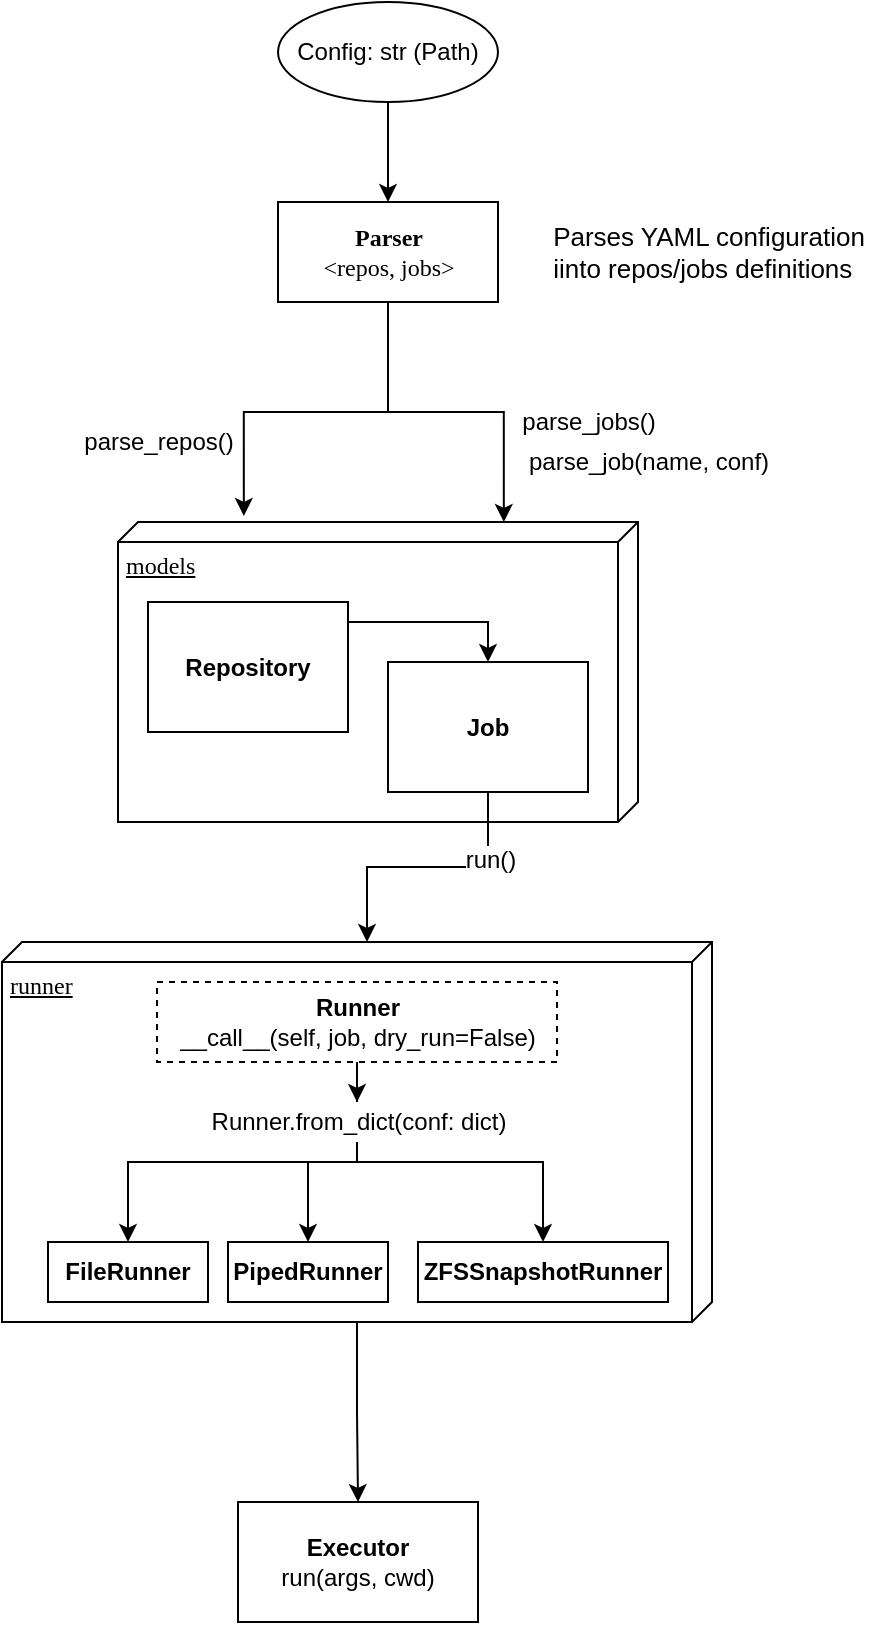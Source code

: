 <mxfile version="12.5.3" type="device"><diagram name="Page-1" id="5f0bae14-7c28-e335-631c-24af17079c00"><mxGraphModel dx="1102" dy="815" grid="1" gridSize="10" guides="1" tooltips="1" connect="1" arrows="1" fold="1" page="1" pageScale="1" pageWidth="1100" pageHeight="850" background="#ffffff" math="0" shadow="0"><root><mxCell id="0"/><mxCell id="1" parent="0"/><mxCell id="39KjOdQgxe5ScsvdUBIe-9" style="edgeStyle=orthogonalEdgeStyle;rounded=0;orthogonalLoop=1;jettySize=auto;html=1;exitX=0.5;exitY=1;exitDx=0;exitDy=0;entryX=-0.02;entryY=0.758;entryDx=0;entryDy=0;entryPerimeter=0;" parent="1" source="39KjOdQgxe5ScsvdUBIe-3" target="39KjOdQgxe5ScsvdUBIe-8" edge="1"><mxGeometry relative="1" as="geometry"/></mxCell><mxCell id="39KjOdQgxe5ScsvdUBIe-24" value="parse_repos()" style="text;html=1;align=center;verticalAlign=middle;resizable=0;points=[];labelBackgroundColor=#ffffff;" parent="39KjOdQgxe5ScsvdUBIe-9" vertex="1" connectable="0"><mxGeometry x="0.129" y="-1" relative="1" as="geometry"><mxPoint x="-69.5" y="16" as="offset"/></mxGeometry></mxCell><mxCell id="39KjOdQgxe5ScsvdUBIe-25" style="edgeStyle=orthogonalEdgeStyle;rounded=0;orthogonalLoop=1;jettySize=auto;html=1;exitX=0.5;exitY=1;exitDx=0;exitDy=0;entryX=0;entryY=0.258;entryDx=0;entryDy=0;entryPerimeter=0;" parent="1" source="39KjOdQgxe5ScsvdUBIe-3" target="39KjOdQgxe5ScsvdUBIe-8" edge="1"><mxGeometry relative="1" as="geometry"><Array as="points"><mxPoint x="473" y="285"/><mxPoint x="531" y="285"/></Array></mxGeometry></mxCell><mxCell id="39KjOdQgxe5ScsvdUBIe-26" value="parse_jobs()" style="text;html=1;align=center;verticalAlign=middle;resizable=0;points=[];labelBackgroundColor=#ffffff;" parent="39KjOdQgxe5ScsvdUBIe-25" vertex="1" connectable="0"><mxGeometry x="0.488" y="2" relative="1" as="geometry"><mxPoint x="40.02" y="-7" as="offset"/></mxGeometry></mxCell><mxCell id="39KjOdQgxe5ScsvdUBIe-27" value="parse_job(name, conf)" style="text;html=1;align=center;verticalAlign=middle;resizable=0;points=[];labelBackgroundColor=#ffffff;" parent="39KjOdQgxe5ScsvdUBIe-25" vertex="1" connectable="0"><mxGeometry x="0.786" y="-3" relative="1" as="geometry"><mxPoint x="75.05" y="-12" as="offset"/></mxGeometry></mxCell><mxCell id="39KjOdQgxe5ScsvdUBIe-3" value="&lt;b&gt;Parser&lt;/b&gt;&lt;br&gt;&amp;lt;repos, jobs&amp;gt;" style="html=1;rounded=0;shadow=0;comic=0;labelBackgroundColor=none;strokeWidth=1;fontFamily=Verdana;fontSize=12;align=center;" parent="1" vertex="1"><mxGeometry x="418" y="180" width="110" height="50" as="geometry"/></mxCell><mxCell id="39KjOdQgxe5ScsvdUBIe-5" style="edgeStyle=orthogonalEdgeStyle;rounded=0;orthogonalLoop=1;jettySize=auto;html=1;entryX=0.5;entryY=0;entryDx=0;entryDy=0;exitX=0.5;exitY=1;exitDx=0;exitDy=0;" parent="1" source="39KjOdQgxe5ScsvdUBIe-7" target="39KjOdQgxe5ScsvdUBIe-3" edge="1"><mxGeometry relative="1" as="geometry"><mxPoint x="473" y="130" as="sourcePoint"/></mxGeometry></mxCell><mxCell id="39KjOdQgxe5ScsvdUBIe-6" value="&lt;font style=&quot;font-size: 13px&quot;&gt;Parses YAML configuration&lt;br&gt;&lt;/font&gt;&lt;div style=&quot;text-align: left ; font-size: 13px&quot;&gt;&lt;span&gt;iinto repos/jobs definitions&lt;/span&gt;&lt;/div&gt;" style="text;html=1;align=center;verticalAlign=middle;resizable=0;points=[];autosize=1;" parent="1" vertex="1"><mxGeometry x="548" y="190" width="170" height="30" as="geometry"/></mxCell><mxCell id="39KjOdQgxe5ScsvdUBIe-7" value="Config: str (Path)" style="ellipse;whiteSpace=wrap;html=1;" parent="1" vertex="1"><mxGeometry x="418" y="80" width="110" height="50" as="geometry"/></mxCell><mxCell id="39KjOdQgxe5ScsvdUBIe-8" value="models" style="verticalAlign=top;align=left;spacingTop=8;spacingLeft=2;spacingRight=12;shape=cube;size=10;direction=south;fontStyle=4;html=1;rounded=0;shadow=0;comic=0;labelBackgroundColor=none;strokeWidth=1;fontFamily=Verdana;fontSize=12" parent="1" vertex="1"><mxGeometry x="338" y="340" width="260" height="150" as="geometry"/></mxCell><mxCell id="39KjOdQgxe5ScsvdUBIe-28" style="edgeStyle=orthogonalEdgeStyle;rounded=0;orthogonalLoop=1;jettySize=auto;html=1;exitX=1;exitY=0.5;exitDx=0;exitDy=0;entryX=0.5;entryY=0;entryDx=0;entryDy=0;" parent="1" source="39KjOdQgxe5ScsvdUBIe-10" target="39KjOdQgxe5ScsvdUBIe-11" edge="1"><mxGeometry relative="1" as="geometry"><Array as="points"><mxPoint x="453" y="390"/><mxPoint x="523" y="390"/></Array></mxGeometry></mxCell><mxCell id="39KjOdQgxe5ScsvdUBIe-10" value="&lt;span&gt;Repository&lt;/span&gt;" style="rounded=0;whiteSpace=wrap;html=1;shadow=0;comic=0;fontStyle=1" parent="1" vertex="1"><mxGeometry x="353" y="380" width="100" height="65" as="geometry"/></mxCell><mxCell id="39KjOdQgxe5ScsvdUBIe-11" value="&lt;span&gt;Job&lt;br&gt;&lt;/span&gt;" style="rounded=0;whiteSpace=wrap;html=1;shadow=0;comic=0;fontStyle=1" parent="1" vertex="1"><mxGeometry x="473" y="410" width="100" height="65" as="geometry"/></mxCell><mxCell id="39KjOdQgxe5ScsvdUBIe-30" style="edgeStyle=orthogonalEdgeStyle;rounded=0;orthogonalLoop=1;jettySize=auto;html=1;entryX=0.5;entryY=0;entryDx=0;entryDy=0;" parent="1" source="39KjOdQgxe5ScsvdUBIe-12" target="39KjOdQgxe5ScsvdUBIe-29" edge="1"><mxGeometry relative="1" as="geometry"/></mxCell><mxCell id="39KjOdQgxe5ScsvdUBIe-12" value="runner" style="verticalAlign=top;align=left;spacingTop=8;spacingLeft=2;spacingRight=12;shape=cube;size=10;direction=south;fontStyle=4;html=1;rounded=0;shadow=0;comic=0;labelBackgroundColor=none;strokeWidth=1;fontFamily=Verdana;fontSize=12" parent="1" vertex="1"><mxGeometry x="280" y="550" width="355" height="190" as="geometry"/></mxCell><mxCell id="39KjOdQgxe5ScsvdUBIe-20" style="edgeStyle=orthogonalEdgeStyle;rounded=0;orthogonalLoop=1;jettySize=auto;html=1;exitX=0.5;exitY=1;exitDx=0;exitDy=0;" parent="1" source="39KjOdQgxe5ScsvdUBIe-13" target="39KjOdQgxe5ScsvdUBIe-19" edge="1"><mxGeometry relative="1" as="geometry"/></mxCell><mxCell id="39KjOdQgxe5ScsvdUBIe-13" value="&lt;b&gt;Runner&lt;/b&gt;&lt;br&gt;__call__(self, job, dry_run=False)" style="rounded=0;whiteSpace=wrap;html=1;shadow=0;comic=0;dashed=1;" parent="1" vertex="1"><mxGeometry x="357.5" y="570" width="200" height="40" as="geometry"/></mxCell><mxCell id="39KjOdQgxe5ScsvdUBIe-14" value="FileRunner" style="rounded=0;whiteSpace=wrap;html=1;shadow=0;comic=0;fontStyle=1" parent="1" vertex="1"><mxGeometry x="303" y="700" width="80" height="30" as="geometry"/></mxCell><mxCell id="39KjOdQgxe5ScsvdUBIe-15" value="PipedRunner" style="rounded=0;whiteSpace=wrap;html=1;shadow=0;comic=0;fontStyle=1" parent="1" vertex="1"><mxGeometry x="393" y="700" width="80" height="30" as="geometry"/></mxCell><mxCell id="39KjOdQgxe5ScsvdUBIe-16" value="ZFSSnapshotRunner" style="rounded=0;whiteSpace=wrap;html=1;shadow=0;comic=0;fontStyle=1" parent="1" vertex="1"><mxGeometry x="488" y="700" width="125" height="30" as="geometry"/></mxCell><mxCell id="39KjOdQgxe5ScsvdUBIe-21" style="edgeStyle=orthogonalEdgeStyle;rounded=0;orthogonalLoop=1;jettySize=auto;html=1;entryX=0.5;entryY=0;entryDx=0;entryDy=0;" parent="1" source="39KjOdQgxe5ScsvdUBIe-19" target="39KjOdQgxe5ScsvdUBIe-14" edge="1"><mxGeometry relative="1" as="geometry"><Array as="points"><mxPoint x="458" y="660"/><mxPoint x="343" y="660"/></Array></mxGeometry></mxCell><mxCell id="39KjOdQgxe5ScsvdUBIe-22" style="edgeStyle=orthogonalEdgeStyle;rounded=0;orthogonalLoop=1;jettySize=auto;html=1;entryX=0.5;entryY=0;entryDx=0;entryDy=0;" parent="1" source="39KjOdQgxe5ScsvdUBIe-19" target="39KjOdQgxe5ScsvdUBIe-15" edge="1"><mxGeometry relative="1" as="geometry"><Array as="points"><mxPoint x="458" y="660"/><mxPoint x="433" y="660"/></Array></mxGeometry></mxCell><mxCell id="39KjOdQgxe5ScsvdUBIe-23" style="edgeStyle=orthogonalEdgeStyle;rounded=0;orthogonalLoop=1;jettySize=auto;html=1;entryX=0.5;entryY=0;entryDx=0;entryDy=0;" parent="1" source="39KjOdQgxe5ScsvdUBIe-19" target="39KjOdQgxe5ScsvdUBIe-16" edge="1"><mxGeometry relative="1" as="geometry"><Array as="points"><mxPoint x="458" y="660"/><mxPoint x="551" y="660"/></Array></mxGeometry></mxCell><mxCell id="39KjOdQgxe5ScsvdUBIe-19" value="Runner.from_dict(conf: dict)" style="text;html=1;align=center;verticalAlign=middle;resizable=0;points=[];autosize=1;" parent="1" vertex="1"><mxGeometry x="377.5" y="630" width="160" height="20" as="geometry"/></mxCell><mxCell id="39KjOdQgxe5ScsvdUBIe-29" value="&lt;b&gt;Executor&lt;/b&gt;&lt;br&gt;run(args, cwd)" style="rounded=0;whiteSpace=wrap;html=1;shadow=0;comic=0;" parent="1" vertex="1"><mxGeometry x="398" y="830" width="120" height="60" as="geometry"/></mxCell><mxCell id="39KjOdQgxe5ScsvdUBIe-18" style="edgeStyle=orthogonalEdgeStyle;rounded=0;orthogonalLoop=1;jettySize=auto;html=1;exitX=0.5;exitY=1;exitDx=0;exitDy=0;entryX=0;entryY=0;entryDx=0;entryDy=172.5;entryPerimeter=0;" parent="1" source="39KjOdQgxe5ScsvdUBIe-11" target="39KjOdQgxe5ScsvdUBIe-12" edge="1"><mxGeometry relative="1" as="geometry"/></mxCell><mxCell id="39KjOdQgxe5ScsvdUBIe-31" value="run()" style="text;html=1;align=center;verticalAlign=middle;resizable=0;points=[];labelBackgroundColor=#ffffff;" parent="39KjOdQgxe5ScsvdUBIe-18" vertex="1" connectable="0"><mxGeometry x="-0.496" y="1" relative="1" as="geometry"><mxPoint as="offset"/></mxGeometry></mxCell></root></mxGraphModel></diagram></mxfile>